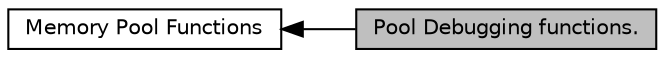 digraph "Pool Debugging functions."
{
  edge [fontname="Helvetica",fontsize="10",labelfontname="Helvetica",labelfontsize="10"];
  node [fontname="Helvetica",fontsize="10",shape=record];
  rankdir=LR;
  Node1 [label="Memory Pool Functions",height=0.2,width=0.4,color="black", fillcolor="white", style="filled",URL="$group__apr__pools.html"];
  Node0 [label="Pool Debugging functions.",height=0.2,width=0.4,color="black", fillcolor="grey75", style="filled", fontcolor="black"];
  Node1->Node0 [shape=plaintext, dir="back", style="solid"];
}
